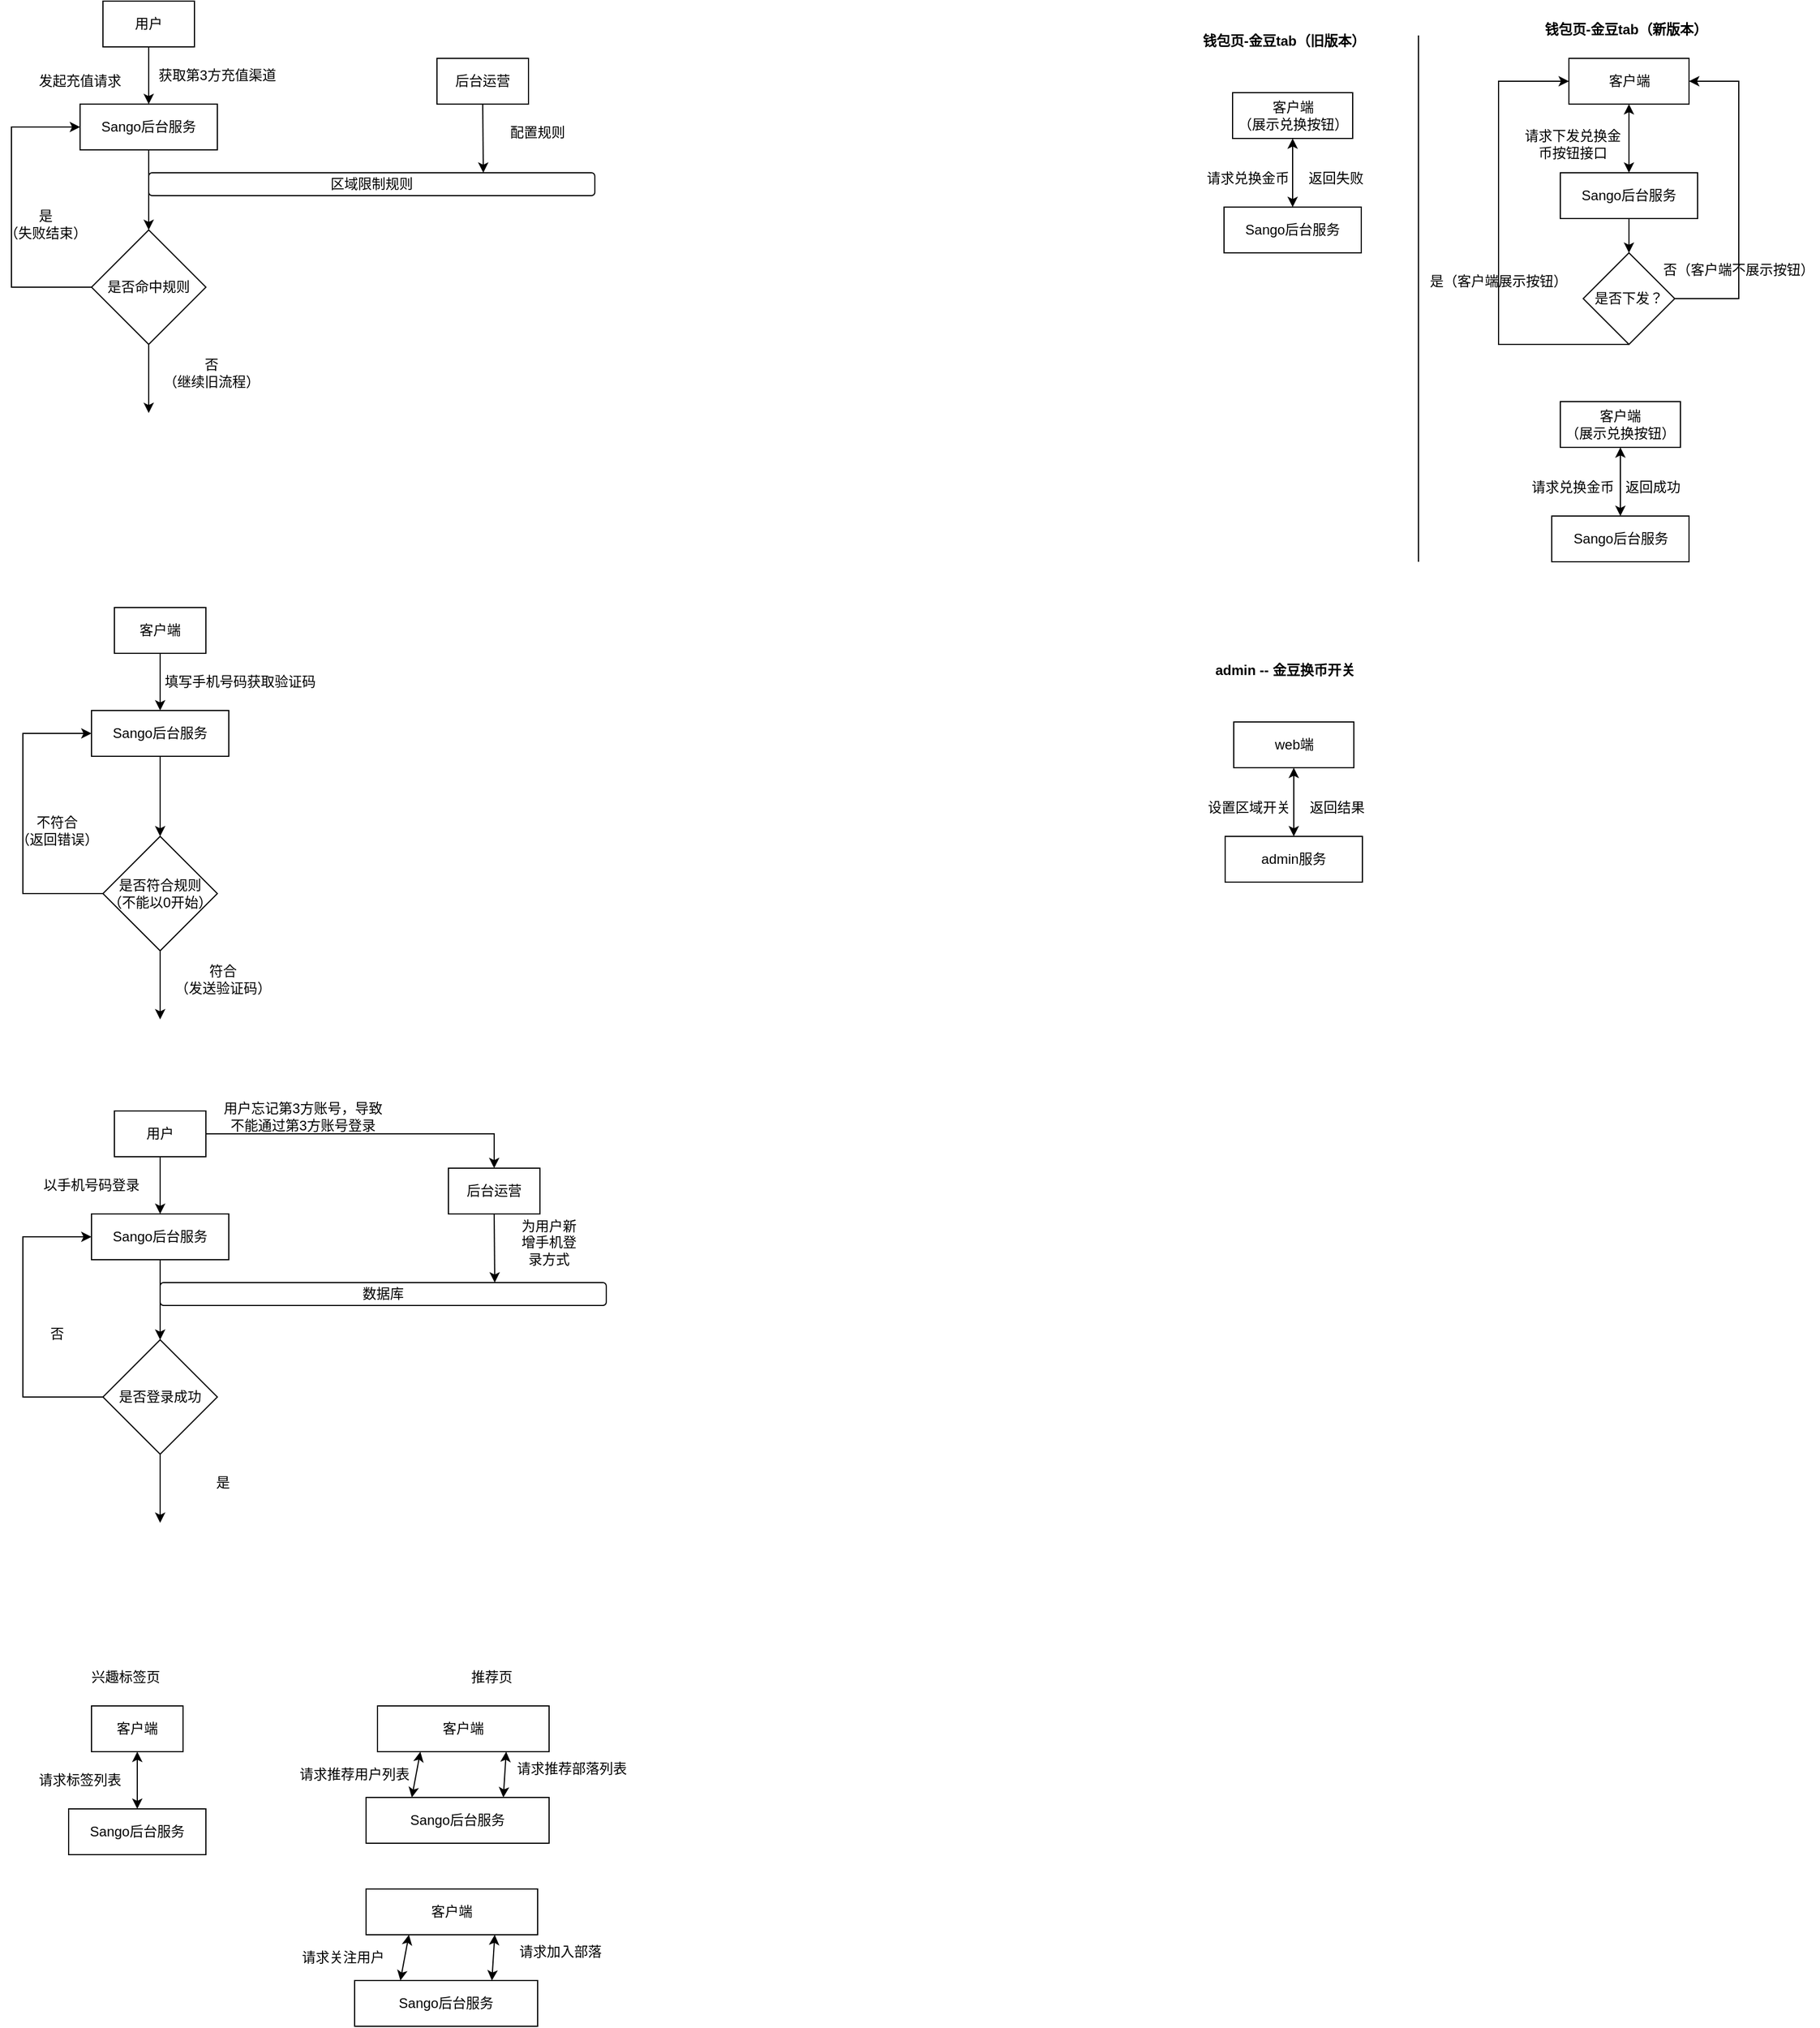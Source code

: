 <mxfile version="21.1.7" type="github">
  <diagram name="第 1 页" id="0sHF9qBQmttzPC8NwO9r">
    <mxGraphModel dx="1434" dy="788" grid="1" gridSize="10" guides="1" tooltips="1" connect="1" arrows="1" fold="1" page="1" pageScale="1" pageWidth="827" pageHeight="1169" math="0" shadow="0">
      <root>
        <mxCell id="0" />
        <mxCell id="1" parent="0" />
        <mxCell id="4CXmgrMIrYcFreV5WLSY-1" value="后台运营" style="rounded=0;whiteSpace=wrap;html=1;" parent="1" vertex="1">
          <mxGeometry x="422" y="80" width="80" height="40" as="geometry" />
        </mxCell>
        <mxCell id="4CXmgrMIrYcFreV5WLSY-2" value="区域限制规则" style="rounded=1;whiteSpace=wrap;html=1;" parent="1" vertex="1">
          <mxGeometry x="170" y="180" width="390" height="20" as="geometry" />
        </mxCell>
        <mxCell id="4CXmgrMIrYcFreV5WLSY-3" value="用户" style="rounded=0;whiteSpace=wrap;html=1;" parent="1" vertex="1">
          <mxGeometry x="130" y="30" width="80" height="40" as="geometry" />
        </mxCell>
        <mxCell id="4CXmgrMIrYcFreV5WLSY-4" value="Sango后台服务" style="rounded=0;whiteSpace=wrap;html=1;" parent="1" vertex="1">
          <mxGeometry x="110" y="120" width="120" height="40" as="geometry" />
        </mxCell>
        <mxCell id="4CXmgrMIrYcFreV5WLSY-5" value="" style="endArrow=classic;html=1;rounded=0;exitX=0.5;exitY=1;exitDx=0;exitDy=0;entryX=0.5;entryY=0;entryDx=0;entryDy=0;" parent="1" source="4CXmgrMIrYcFreV5WLSY-3" target="4CXmgrMIrYcFreV5WLSY-4" edge="1">
          <mxGeometry width="50" height="50" relative="1" as="geometry">
            <mxPoint x="230" y="260" as="sourcePoint" />
            <mxPoint x="280" y="210" as="targetPoint" />
          </mxGeometry>
        </mxCell>
        <mxCell id="4CXmgrMIrYcFreV5WLSY-6" value="获取第3方充值渠道" style="text;html=1;strokeColor=none;fillColor=none;align=center;verticalAlign=middle;whiteSpace=wrap;rounded=0;" parent="1" vertex="1">
          <mxGeometry x="170" y="80" width="120" height="30" as="geometry" />
        </mxCell>
        <mxCell id="4CXmgrMIrYcFreV5WLSY-8" value="发起充值请求" style="text;html=1;strokeColor=none;fillColor=none;align=center;verticalAlign=middle;whiteSpace=wrap;rounded=0;" parent="1" vertex="1">
          <mxGeometry x="50" y="85" width="120" height="30" as="geometry" />
        </mxCell>
        <mxCell id="4CXmgrMIrYcFreV5WLSY-10" value="是否命中规则" style="rhombus;whiteSpace=wrap;html=1;" parent="1" vertex="1">
          <mxGeometry x="120" y="230" width="100" height="100" as="geometry" />
        </mxCell>
        <mxCell id="4CXmgrMIrYcFreV5WLSY-11" value="" style="endArrow=classic;html=1;rounded=0;exitX=0.5;exitY=1;exitDx=0;exitDy=0;entryX=0.5;entryY=0;entryDx=0;entryDy=0;" parent="1" source="4CXmgrMIrYcFreV5WLSY-4" target="4CXmgrMIrYcFreV5WLSY-10" edge="1">
          <mxGeometry width="50" height="50" relative="1" as="geometry">
            <mxPoint x="260" y="210" as="sourcePoint" />
            <mxPoint x="170" y="190" as="targetPoint" />
          </mxGeometry>
        </mxCell>
        <mxCell id="4CXmgrMIrYcFreV5WLSY-12" value="" style="endArrow=classic;html=1;rounded=0;exitX=0.5;exitY=1;exitDx=0;exitDy=0;entryX=0.75;entryY=0;entryDx=0;entryDy=0;" parent="1" source="4CXmgrMIrYcFreV5WLSY-1" target="4CXmgrMIrYcFreV5WLSY-2" edge="1">
          <mxGeometry width="50" height="50" relative="1" as="geometry">
            <mxPoint x="630" y="130" as="sourcePoint" />
            <mxPoint x="680" y="80" as="targetPoint" />
          </mxGeometry>
        </mxCell>
        <mxCell id="4CXmgrMIrYcFreV5WLSY-13" value="配置规则" style="text;html=1;strokeColor=none;fillColor=none;align=center;verticalAlign=middle;whiteSpace=wrap;rounded=0;" parent="1" vertex="1">
          <mxGeometry x="480" y="130" width="60" height="30" as="geometry" />
        </mxCell>
        <mxCell id="4CXmgrMIrYcFreV5WLSY-14" value="" style="endArrow=classic;html=1;rounded=0;exitX=0;exitY=0.5;exitDx=0;exitDy=0;entryX=0;entryY=0.5;entryDx=0;entryDy=0;" parent="1" source="4CXmgrMIrYcFreV5WLSY-10" target="4CXmgrMIrYcFreV5WLSY-4" edge="1">
          <mxGeometry width="50" height="50" relative="1" as="geometry">
            <mxPoint x="190" y="400" as="sourcePoint" />
            <mxPoint x="10" y="280" as="targetPoint" />
            <Array as="points">
              <mxPoint x="50" y="280" />
              <mxPoint x="50" y="140" />
            </Array>
          </mxGeometry>
        </mxCell>
        <mxCell id="4CXmgrMIrYcFreV5WLSY-15" value="是&lt;br&gt;（失败结束）" style="text;html=1;strokeColor=none;fillColor=none;align=center;verticalAlign=middle;whiteSpace=wrap;rounded=0;" parent="1" vertex="1">
          <mxGeometry x="40" y="210" width="80" height="30" as="geometry" />
        </mxCell>
        <mxCell id="4CXmgrMIrYcFreV5WLSY-16" value="" style="endArrow=classic;html=1;rounded=0;exitX=0.5;exitY=1;exitDx=0;exitDy=0;" parent="1" source="4CXmgrMIrYcFreV5WLSY-10" edge="1">
          <mxGeometry width="50" height="50" relative="1" as="geometry">
            <mxPoint x="280" y="370" as="sourcePoint" />
            <mxPoint x="170" y="390" as="targetPoint" />
          </mxGeometry>
        </mxCell>
        <mxCell id="4CXmgrMIrYcFreV5WLSY-18" value="否&lt;br&gt;（继续旧流程）" style="text;html=1;strokeColor=none;fillColor=none;align=center;verticalAlign=middle;whiteSpace=wrap;rounded=0;" parent="1" vertex="1">
          <mxGeometry x="180" y="340" width="90" height="30" as="geometry" />
        </mxCell>
        <mxCell id="1_LUV2rf-xUvDrCFssfB-3" value="客户端" style="rounded=0;whiteSpace=wrap;html=1;" parent="1" vertex="1">
          <mxGeometry x="140" y="560" width="80" height="40" as="geometry" />
        </mxCell>
        <mxCell id="1_LUV2rf-xUvDrCFssfB-4" value="Sango后台服务" style="rounded=0;whiteSpace=wrap;html=1;" parent="1" vertex="1">
          <mxGeometry x="120" y="650" width="120" height="40" as="geometry" />
        </mxCell>
        <mxCell id="1_LUV2rf-xUvDrCFssfB-5" value="" style="endArrow=classic;html=1;rounded=0;exitX=0.5;exitY=1;exitDx=0;exitDy=0;entryX=0.5;entryY=0;entryDx=0;entryDy=0;" parent="1" source="1_LUV2rf-xUvDrCFssfB-3" target="1_LUV2rf-xUvDrCFssfB-4" edge="1">
          <mxGeometry width="50" height="50" relative="1" as="geometry">
            <mxPoint x="240" y="790" as="sourcePoint" />
            <mxPoint x="290" y="740" as="targetPoint" />
          </mxGeometry>
        </mxCell>
        <mxCell id="1_LUV2rf-xUvDrCFssfB-6" value="填写手机号码获取验证码" style="text;html=1;strokeColor=none;fillColor=none;align=center;verticalAlign=middle;whiteSpace=wrap;rounded=0;" parent="1" vertex="1">
          <mxGeometry x="180" y="610" width="140" height="30" as="geometry" />
        </mxCell>
        <mxCell id="1_LUV2rf-xUvDrCFssfB-8" value="是否符合规则&lt;br&gt;（不能以0开始）" style="rhombus;whiteSpace=wrap;html=1;" parent="1" vertex="1">
          <mxGeometry x="130" y="760" width="100" height="100" as="geometry" />
        </mxCell>
        <mxCell id="1_LUV2rf-xUvDrCFssfB-9" value="" style="endArrow=classic;html=1;rounded=0;exitX=0.5;exitY=1;exitDx=0;exitDy=0;entryX=0.5;entryY=0;entryDx=0;entryDy=0;" parent="1" source="1_LUV2rf-xUvDrCFssfB-4" target="1_LUV2rf-xUvDrCFssfB-8" edge="1">
          <mxGeometry width="50" height="50" relative="1" as="geometry">
            <mxPoint x="270" y="740" as="sourcePoint" />
            <mxPoint x="180" y="720" as="targetPoint" />
          </mxGeometry>
        </mxCell>
        <mxCell id="1_LUV2rf-xUvDrCFssfB-12" value="" style="endArrow=classic;html=1;rounded=0;exitX=0;exitY=0.5;exitDx=0;exitDy=0;entryX=0;entryY=0.5;entryDx=0;entryDy=0;" parent="1" source="1_LUV2rf-xUvDrCFssfB-8" target="1_LUV2rf-xUvDrCFssfB-4" edge="1">
          <mxGeometry width="50" height="50" relative="1" as="geometry">
            <mxPoint x="200" y="930" as="sourcePoint" />
            <mxPoint x="20" y="810" as="targetPoint" />
            <Array as="points">
              <mxPoint x="60" y="810" />
              <mxPoint x="60" y="670" />
            </Array>
          </mxGeometry>
        </mxCell>
        <mxCell id="1_LUV2rf-xUvDrCFssfB-13" value="不符合&lt;br&gt;（返回错误）" style="text;html=1;strokeColor=none;fillColor=none;align=center;verticalAlign=middle;whiteSpace=wrap;rounded=0;" parent="1" vertex="1">
          <mxGeometry x="50" y="740" width="80" height="30" as="geometry" />
        </mxCell>
        <mxCell id="1_LUV2rf-xUvDrCFssfB-14" value="" style="endArrow=classic;html=1;rounded=0;exitX=0.5;exitY=1;exitDx=0;exitDy=0;" parent="1" source="1_LUV2rf-xUvDrCFssfB-8" edge="1">
          <mxGeometry width="50" height="50" relative="1" as="geometry">
            <mxPoint x="290" y="900" as="sourcePoint" />
            <mxPoint x="180" y="920" as="targetPoint" />
          </mxGeometry>
        </mxCell>
        <mxCell id="1_LUV2rf-xUvDrCFssfB-15" value="符合&lt;br&gt;（发送验证码）" style="text;html=1;strokeColor=none;fillColor=none;align=center;verticalAlign=middle;whiteSpace=wrap;rounded=0;" parent="1" vertex="1">
          <mxGeometry x="190" y="870" width="90" height="30" as="geometry" />
        </mxCell>
        <mxCell id="1_LUV2rf-xUvDrCFssfB-16" value="后台运营" style="rounded=0;whiteSpace=wrap;html=1;" parent="1" vertex="1">
          <mxGeometry x="432" y="1050" width="80" height="40" as="geometry" />
        </mxCell>
        <mxCell id="1_LUV2rf-xUvDrCFssfB-17" value="数据库" style="rounded=1;whiteSpace=wrap;html=1;" parent="1" vertex="1">
          <mxGeometry x="180" y="1150" width="390" height="20" as="geometry" />
        </mxCell>
        <mxCell id="1_LUV2rf-xUvDrCFssfB-18" value="用户" style="rounded=0;whiteSpace=wrap;html=1;" parent="1" vertex="1">
          <mxGeometry x="140" y="1000" width="80" height="40" as="geometry" />
        </mxCell>
        <mxCell id="1_LUV2rf-xUvDrCFssfB-19" value="Sango后台服务" style="rounded=0;whiteSpace=wrap;html=1;" parent="1" vertex="1">
          <mxGeometry x="120" y="1090" width="120" height="40" as="geometry" />
        </mxCell>
        <mxCell id="1_LUV2rf-xUvDrCFssfB-20" value="" style="endArrow=classic;html=1;rounded=0;exitX=0.5;exitY=1;exitDx=0;exitDy=0;entryX=0.5;entryY=0;entryDx=0;entryDy=0;" parent="1" source="1_LUV2rf-xUvDrCFssfB-18" target="1_LUV2rf-xUvDrCFssfB-19" edge="1">
          <mxGeometry width="50" height="50" relative="1" as="geometry">
            <mxPoint x="240" y="1230" as="sourcePoint" />
            <mxPoint x="290" y="1180" as="targetPoint" />
          </mxGeometry>
        </mxCell>
        <mxCell id="1_LUV2rf-xUvDrCFssfB-21" value="以手机号码登录" style="text;html=1;strokeColor=none;fillColor=none;align=center;verticalAlign=middle;whiteSpace=wrap;rounded=0;" parent="1" vertex="1">
          <mxGeometry x="60" y="1050" width="120" height="30" as="geometry" />
        </mxCell>
        <mxCell id="1_LUV2rf-xUvDrCFssfB-23" value="是否登录成功" style="rhombus;whiteSpace=wrap;html=1;" parent="1" vertex="1">
          <mxGeometry x="130" y="1200" width="100" height="100" as="geometry" />
        </mxCell>
        <mxCell id="1_LUV2rf-xUvDrCFssfB-24" value="" style="endArrow=classic;html=1;rounded=0;exitX=0.5;exitY=1;exitDx=0;exitDy=0;entryX=0.5;entryY=0;entryDx=0;entryDy=0;" parent="1" source="1_LUV2rf-xUvDrCFssfB-19" target="1_LUV2rf-xUvDrCFssfB-23" edge="1">
          <mxGeometry width="50" height="50" relative="1" as="geometry">
            <mxPoint x="270" y="1180" as="sourcePoint" />
            <mxPoint x="180" y="1160" as="targetPoint" />
          </mxGeometry>
        </mxCell>
        <mxCell id="1_LUV2rf-xUvDrCFssfB-25" value="" style="endArrow=classic;html=1;rounded=0;exitX=0.5;exitY=1;exitDx=0;exitDy=0;entryX=0.75;entryY=0;entryDx=0;entryDy=0;" parent="1" source="1_LUV2rf-xUvDrCFssfB-16" target="1_LUV2rf-xUvDrCFssfB-17" edge="1">
          <mxGeometry width="50" height="50" relative="1" as="geometry">
            <mxPoint x="640" y="1100" as="sourcePoint" />
            <mxPoint x="690" y="1050" as="targetPoint" />
          </mxGeometry>
        </mxCell>
        <mxCell id="1_LUV2rf-xUvDrCFssfB-26" value="为用户新增手机登录方式" style="text;html=1;strokeColor=none;fillColor=none;align=center;verticalAlign=middle;whiteSpace=wrap;rounded=0;" parent="1" vertex="1">
          <mxGeometry x="490" y="1100" width="60" height="30" as="geometry" />
        </mxCell>
        <mxCell id="1_LUV2rf-xUvDrCFssfB-27" value="" style="endArrow=classic;html=1;rounded=0;exitX=0;exitY=0.5;exitDx=0;exitDy=0;entryX=0;entryY=0.5;entryDx=0;entryDy=0;" parent="1" source="1_LUV2rf-xUvDrCFssfB-23" target="1_LUV2rf-xUvDrCFssfB-19" edge="1">
          <mxGeometry width="50" height="50" relative="1" as="geometry">
            <mxPoint x="200" y="1370" as="sourcePoint" />
            <mxPoint x="20" y="1250" as="targetPoint" />
            <Array as="points">
              <mxPoint x="60" y="1250" />
              <mxPoint x="60" y="1110" />
            </Array>
          </mxGeometry>
        </mxCell>
        <mxCell id="1_LUV2rf-xUvDrCFssfB-28" value="否" style="text;html=1;strokeColor=none;fillColor=none;align=center;verticalAlign=middle;whiteSpace=wrap;rounded=0;" parent="1" vertex="1">
          <mxGeometry x="50" y="1180" width="80" height="30" as="geometry" />
        </mxCell>
        <mxCell id="1_LUV2rf-xUvDrCFssfB-29" value="" style="endArrow=classic;html=1;rounded=0;exitX=0.5;exitY=1;exitDx=0;exitDy=0;" parent="1" source="1_LUV2rf-xUvDrCFssfB-23" edge="1">
          <mxGeometry width="50" height="50" relative="1" as="geometry">
            <mxPoint x="290" y="1340" as="sourcePoint" />
            <mxPoint x="180" y="1360" as="targetPoint" />
          </mxGeometry>
        </mxCell>
        <mxCell id="1_LUV2rf-xUvDrCFssfB-30" value="是" style="text;html=1;strokeColor=none;fillColor=none;align=center;verticalAlign=middle;whiteSpace=wrap;rounded=0;" parent="1" vertex="1">
          <mxGeometry x="190" y="1310" width="90" height="30" as="geometry" />
        </mxCell>
        <mxCell id="1_LUV2rf-xUvDrCFssfB-31" value="" style="endArrow=classic;html=1;rounded=0;exitX=1;exitY=0.5;exitDx=0;exitDy=0;entryX=0.5;entryY=0;entryDx=0;entryDy=0;" parent="1" source="1_LUV2rf-xUvDrCFssfB-18" target="1_LUV2rf-xUvDrCFssfB-16" edge="1">
          <mxGeometry width="50" height="50" relative="1" as="geometry">
            <mxPoint x="330" y="1020" as="sourcePoint" />
            <mxPoint x="460" y="1010" as="targetPoint" />
            <Array as="points">
              <mxPoint x="472" y="1020" />
            </Array>
          </mxGeometry>
        </mxCell>
        <mxCell id="1_LUV2rf-xUvDrCFssfB-32" value="用户忘记第3方账号，导致不能通过第3方账号登录" style="text;html=1;strokeColor=none;fillColor=none;align=center;verticalAlign=middle;whiteSpace=wrap;rounded=0;" parent="1" vertex="1">
          <mxGeometry x="230" y="990" width="150" height="30" as="geometry" />
        </mxCell>
        <mxCell id="1_LUV2rf-xUvDrCFssfB-33" value="客户端" style="rounded=0;whiteSpace=wrap;html=1;" parent="1" vertex="1">
          <mxGeometry x="120" y="1520" width="80" height="40" as="geometry" />
        </mxCell>
        <mxCell id="1_LUV2rf-xUvDrCFssfB-34" value="Sango后台服务" style="rounded=0;whiteSpace=wrap;html=1;" parent="1" vertex="1">
          <mxGeometry x="100" y="1610" width="120" height="40" as="geometry" />
        </mxCell>
        <mxCell id="1_LUV2rf-xUvDrCFssfB-36" value="兴趣标签页" style="text;html=1;strokeColor=none;fillColor=none;align=center;verticalAlign=middle;whiteSpace=wrap;rounded=0;" parent="1" vertex="1">
          <mxGeometry x="80" y="1480" width="140" height="30" as="geometry" />
        </mxCell>
        <mxCell id="1_LUV2rf-xUvDrCFssfB-42" value="请求标签列表" style="text;html=1;strokeColor=none;fillColor=none;align=center;verticalAlign=middle;whiteSpace=wrap;rounded=0;" parent="1" vertex="1">
          <mxGeometry x="65" y="1570" width="90" height="30" as="geometry" />
        </mxCell>
        <mxCell id="1_LUV2rf-xUvDrCFssfB-55" value="客户端" style="rounded=0;whiteSpace=wrap;html=1;" parent="1" vertex="1">
          <mxGeometry x="370" y="1520" width="150" height="40" as="geometry" />
        </mxCell>
        <mxCell id="1_LUV2rf-xUvDrCFssfB-56" value="Sango后台服务" style="rounded=0;whiteSpace=wrap;html=1;" parent="1" vertex="1">
          <mxGeometry x="360" y="1600" width="160" height="40" as="geometry" />
        </mxCell>
        <mxCell id="1_LUV2rf-xUvDrCFssfB-58" value="推荐页" style="text;html=1;strokeColor=none;fillColor=none;align=center;verticalAlign=middle;whiteSpace=wrap;rounded=0;" parent="1" vertex="1">
          <mxGeometry x="400" y="1480" width="140" height="30" as="geometry" />
        </mxCell>
        <mxCell id="1_LUV2rf-xUvDrCFssfB-60" value="请求推荐用户列表" style="text;html=1;strokeColor=none;fillColor=none;align=center;verticalAlign=middle;whiteSpace=wrap;rounded=0;" parent="1" vertex="1">
          <mxGeometry x="300" y="1564.5" width="100" height="30" as="geometry" />
        </mxCell>
        <mxCell id="1_LUV2rf-xUvDrCFssfB-66" value="" style="endArrow=classic;startArrow=classic;html=1;rounded=0;entryX=0.5;entryY=1;entryDx=0;entryDy=0;exitX=0.5;exitY=0;exitDx=0;exitDy=0;" parent="1" source="1_LUV2rf-xUvDrCFssfB-34" target="1_LUV2rf-xUvDrCFssfB-33" edge="1">
          <mxGeometry width="50" height="50" relative="1" as="geometry">
            <mxPoint x="210" y="1720" as="sourcePoint" />
            <mxPoint x="260" y="1670" as="targetPoint" />
          </mxGeometry>
        </mxCell>
        <mxCell id="1_LUV2rf-xUvDrCFssfB-68" value="" style="endArrow=classic;startArrow=classic;html=1;rounded=0;entryX=0.25;entryY=1;entryDx=0;entryDy=0;exitX=0.25;exitY=0;exitDx=0;exitDy=0;" parent="1" source="1_LUV2rf-xUvDrCFssfB-56" target="1_LUV2rf-xUvDrCFssfB-55" edge="1">
          <mxGeometry width="50" height="50" relative="1" as="geometry">
            <mxPoint x="520" y="1730" as="sourcePoint" />
            <mxPoint x="570" y="1680" as="targetPoint" />
          </mxGeometry>
        </mxCell>
        <mxCell id="1_LUV2rf-xUvDrCFssfB-70" value="" style="endArrow=classic;startArrow=classic;html=1;rounded=0;entryX=0.75;entryY=1;entryDx=0;entryDy=0;exitX=0.75;exitY=0;exitDx=0;exitDy=0;" parent="1" source="1_LUV2rf-xUvDrCFssfB-56" target="1_LUV2rf-xUvDrCFssfB-55" edge="1">
          <mxGeometry width="50" height="50" relative="1" as="geometry">
            <mxPoint x="470" y="1610" as="sourcePoint" />
            <mxPoint x="475" y="1570" as="targetPoint" />
          </mxGeometry>
        </mxCell>
        <mxCell id="1_LUV2rf-xUvDrCFssfB-71" value="请求推荐部落列表" style="text;html=1;strokeColor=none;fillColor=none;align=center;verticalAlign=middle;whiteSpace=wrap;rounded=0;" parent="1" vertex="1">
          <mxGeometry x="490" y="1560" width="100" height="30" as="geometry" />
        </mxCell>
        <mxCell id="1_LUV2rf-xUvDrCFssfB-72" value="客户端" style="rounded=0;whiteSpace=wrap;html=1;" parent="1" vertex="1">
          <mxGeometry x="360" y="1680" width="150" height="40" as="geometry" />
        </mxCell>
        <mxCell id="1_LUV2rf-xUvDrCFssfB-73" value="Sango后台服务" style="rounded=0;whiteSpace=wrap;html=1;" parent="1" vertex="1">
          <mxGeometry x="350" y="1760" width="160" height="40" as="geometry" />
        </mxCell>
        <mxCell id="1_LUV2rf-xUvDrCFssfB-74" value="请求关注用户" style="text;html=1;strokeColor=none;fillColor=none;align=center;verticalAlign=middle;whiteSpace=wrap;rounded=0;" parent="1" vertex="1">
          <mxGeometry x="290" y="1724.5" width="100" height="30" as="geometry" />
        </mxCell>
        <mxCell id="1_LUV2rf-xUvDrCFssfB-75" value="" style="endArrow=classic;startArrow=classic;html=1;rounded=0;entryX=0.25;entryY=1;entryDx=0;entryDy=0;exitX=0.25;exitY=0;exitDx=0;exitDy=0;" parent="1" source="1_LUV2rf-xUvDrCFssfB-73" target="1_LUV2rf-xUvDrCFssfB-72" edge="1">
          <mxGeometry width="50" height="50" relative="1" as="geometry">
            <mxPoint x="510" y="1890" as="sourcePoint" />
            <mxPoint x="560" y="1840" as="targetPoint" />
          </mxGeometry>
        </mxCell>
        <mxCell id="1_LUV2rf-xUvDrCFssfB-76" value="" style="endArrow=classic;startArrow=classic;html=1;rounded=0;entryX=0.75;entryY=1;entryDx=0;entryDy=0;exitX=0.75;exitY=0;exitDx=0;exitDy=0;" parent="1" source="1_LUV2rf-xUvDrCFssfB-73" target="1_LUV2rf-xUvDrCFssfB-72" edge="1">
          <mxGeometry width="50" height="50" relative="1" as="geometry">
            <mxPoint x="460" y="1770" as="sourcePoint" />
            <mxPoint x="465" y="1730" as="targetPoint" />
          </mxGeometry>
        </mxCell>
        <mxCell id="1_LUV2rf-xUvDrCFssfB-77" value="请求加入部落" style="text;html=1;strokeColor=none;fillColor=none;align=center;verticalAlign=middle;whiteSpace=wrap;rounded=0;" parent="1" vertex="1">
          <mxGeometry x="480" y="1720" width="100" height="30" as="geometry" />
        </mxCell>
        <mxCell id="8aM4SfCq3n1TbQtqRMKh-1" value="客户端&lt;br&gt;（展示兑换按钮）" style="rounded=0;whiteSpace=wrap;html=1;" vertex="1" parent="1">
          <mxGeometry x="1117.5" y="110" width="105" height="40" as="geometry" />
        </mxCell>
        <mxCell id="8aM4SfCq3n1TbQtqRMKh-2" value="Sango后台服务" style="rounded=0;whiteSpace=wrap;html=1;" vertex="1" parent="1">
          <mxGeometry x="1110" y="210" width="120" height="40" as="geometry" />
        </mxCell>
        <mxCell id="8aM4SfCq3n1TbQtqRMKh-3" value="&lt;b&gt;钱包页-金豆tab（旧版本）&lt;/b&gt;" style="text;html=1;strokeColor=none;fillColor=none;align=center;verticalAlign=middle;whiteSpace=wrap;rounded=0;" vertex="1" parent="1">
          <mxGeometry x="1085" y="50" width="155" height="30" as="geometry" />
        </mxCell>
        <mxCell id="8aM4SfCq3n1TbQtqRMKh-4" value="返回失败" style="text;html=1;strokeColor=none;fillColor=none;align=center;verticalAlign=middle;whiteSpace=wrap;rounded=0;" vertex="1" parent="1">
          <mxGeometry x="1176" y="170" width="64" height="30" as="geometry" />
        </mxCell>
        <mxCell id="8aM4SfCq3n1TbQtqRMKh-5" value="" style="endArrow=classic;startArrow=classic;html=1;rounded=0;entryX=0.5;entryY=1;entryDx=0;entryDy=0;exitX=0.5;exitY=0;exitDx=0;exitDy=0;" edge="1" parent="1" source="8aM4SfCq3n1TbQtqRMKh-2" target="8aM4SfCq3n1TbQtqRMKh-1">
          <mxGeometry width="50" height="50" relative="1" as="geometry">
            <mxPoint x="1220" y="310" as="sourcePoint" />
            <mxPoint x="1270" y="260" as="targetPoint" />
          </mxGeometry>
        </mxCell>
        <mxCell id="8aM4SfCq3n1TbQtqRMKh-6" value="请求兑换金币" style="text;html=1;strokeColor=none;fillColor=none;align=center;verticalAlign=middle;whiteSpace=wrap;rounded=0;" vertex="1" parent="1">
          <mxGeometry x="1086" y="170" width="90" height="30" as="geometry" />
        </mxCell>
        <mxCell id="8aM4SfCq3n1TbQtqRMKh-7" value="客户端" style="rounded=0;whiteSpace=wrap;html=1;" vertex="1" parent="1">
          <mxGeometry x="1411.5" y="80" width="105" height="40" as="geometry" />
        </mxCell>
        <mxCell id="8aM4SfCq3n1TbQtqRMKh-8" value="Sango后台服务" style="rounded=0;whiteSpace=wrap;html=1;" vertex="1" parent="1">
          <mxGeometry x="1404" y="180" width="120" height="40" as="geometry" />
        </mxCell>
        <mxCell id="8aM4SfCq3n1TbQtqRMKh-9" value="&lt;b&gt;钱包页-金豆tab（新版本）&lt;/b&gt;" style="text;html=1;strokeColor=none;fillColor=none;align=center;verticalAlign=middle;whiteSpace=wrap;rounded=0;" vertex="1" parent="1">
          <mxGeometry x="1384" y="40" width="155" height="30" as="geometry" />
        </mxCell>
        <mxCell id="8aM4SfCq3n1TbQtqRMKh-11" value="" style="endArrow=classic;startArrow=classic;html=1;rounded=0;entryX=0.5;entryY=1;entryDx=0;entryDy=0;exitX=0.5;exitY=0;exitDx=0;exitDy=0;" edge="1" parent="1" source="8aM4SfCq3n1TbQtqRMKh-8" target="8aM4SfCq3n1TbQtqRMKh-7">
          <mxGeometry width="50" height="50" relative="1" as="geometry">
            <mxPoint x="1514" y="280" as="sourcePoint" />
            <mxPoint x="1564" y="230" as="targetPoint" />
          </mxGeometry>
        </mxCell>
        <mxCell id="8aM4SfCq3n1TbQtqRMKh-12" value="请求下发兑换金币按钮接口" style="text;html=1;strokeColor=none;fillColor=none;align=center;verticalAlign=middle;whiteSpace=wrap;rounded=0;" vertex="1" parent="1">
          <mxGeometry x="1370" y="140" width="90" height="30" as="geometry" />
        </mxCell>
        <mxCell id="8aM4SfCq3n1TbQtqRMKh-13" value="是否下发？" style="rhombus;whiteSpace=wrap;html=1;" vertex="1" parent="1">
          <mxGeometry x="1424" y="250" width="80" height="80" as="geometry" />
        </mxCell>
        <mxCell id="8aM4SfCq3n1TbQtqRMKh-14" value="" style="endArrow=classic;html=1;rounded=0;exitX=0.5;exitY=1;exitDx=0;exitDy=0;entryX=0.5;entryY=0;entryDx=0;entryDy=0;" edge="1" parent="1" source="8aM4SfCq3n1TbQtqRMKh-8" target="8aM4SfCq3n1TbQtqRMKh-13">
          <mxGeometry width="50" height="50" relative="1" as="geometry">
            <mxPoint x="1580" y="300" as="sourcePoint" />
            <mxPoint x="1630" y="250" as="targetPoint" />
          </mxGeometry>
        </mxCell>
        <mxCell id="8aM4SfCq3n1TbQtqRMKh-15" value="" style="endArrow=classic;html=1;rounded=0;exitX=1;exitY=0.5;exitDx=0;exitDy=0;entryX=1;entryY=0.5;entryDx=0;entryDy=0;" edge="1" parent="1" source="8aM4SfCq3n1TbQtqRMKh-13" target="8aM4SfCq3n1TbQtqRMKh-7">
          <mxGeometry width="50" height="50" relative="1" as="geometry">
            <mxPoint x="1560" y="300" as="sourcePoint" />
            <mxPoint x="1610" y="250" as="targetPoint" />
            <Array as="points">
              <mxPoint x="1560" y="290" />
              <mxPoint x="1560" y="100" />
            </Array>
          </mxGeometry>
        </mxCell>
        <mxCell id="8aM4SfCq3n1TbQtqRMKh-16" value="否（客户端不展示按钮）" style="text;html=1;strokeColor=none;fillColor=none;align=center;verticalAlign=middle;whiteSpace=wrap;rounded=0;" vertex="1" parent="1">
          <mxGeometry x="1490" y="250" width="140" height="30" as="geometry" />
        </mxCell>
        <mxCell id="8aM4SfCq3n1TbQtqRMKh-17" value="" style="endArrow=classic;html=1;rounded=0;exitX=0.5;exitY=1;exitDx=0;exitDy=0;entryX=0;entryY=0.5;entryDx=0;entryDy=0;" edge="1" parent="1" source="8aM4SfCq3n1TbQtqRMKh-13" target="8aM4SfCq3n1TbQtqRMKh-7">
          <mxGeometry width="50" height="50" relative="1" as="geometry">
            <mxPoint x="1430" y="390" as="sourcePoint" />
            <mxPoint x="1480" y="340" as="targetPoint" />
            <Array as="points">
              <mxPoint x="1350" y="330" />
              <mxPoint x="1350" y="100" />
            </Array>
          </mxGeometry>
        </mxCell>
        <mxCell id="8aM4SfCq3n1TbQtqRMKh-18" value="是（客户端展示按钮）" style="text;html=1;strokeColor=none;fillColor=none;align=center;verticalAlign=middle;whiteSpace=wrap;rounded=0;" vertex="1" parent="1">
          <mxGeometry x="1280" y="260" width="140" height="30" as="geometry" />
        </mxCell>
        <mxCell id="8aM4SfCq3n1TbQtqRMKh-20" value="客户端&lt;br&gt;（展示兑换按钮）" style="rounded=0;whiteSpace=wrap;html=1;" vertex="1" parent="1">
          <mxGeometry x="1404" y="380" width="105" height="40" as="geometry" />
        </mxCell>
        <mxCell id="8aM4SfCq3n1TbQtqRMKh-21" value="Sango后台服务" style="rounded=0;whiteSpace=wrap;html=1;" vertex="1" parent="1">
          <mxGeometry x="1396.5" y="480" width="120" height="40" as="geometry" />
        </mxCell>
        <mxCell id="8aM4SfCq3n1TbQtqRMKh-23" value="" style="endArrow=classic;startArrow=classic;html=1;rounded=0;entryX=0.5;entryY=1;entryDx=0;entryDy=0;exitX=0.5;exitY=0;exitDx=0;exitDy=0;" edge="1" parent="1" source="8aM4SfCq3n1TbQtqRMKh-21" target="8aM4SfCq3n1TbQtqRMKh-20">
          <mxGeometry width="50" height="50" relative="1" as="geometry">
            <mxPoint x="1506.5" y="580" as="sourcePoint" />
            <mxPoint x="1556.5" y="530" as="targetPoint" />
          </mxGeometry>
        </mxCell>
        <mxCell id="8aM4SfCq3n1TbQtqRMKh-24" value="请求兑换金币" style="text;html=1;strokeColor=none;fillColor=none;align=center;verticalAlign=middle;whiteSpace=wrap;rounded=0;" vertex="1" parent="1">
          <mxGeometry x="1370" y="440" width="90" height="30" as="geometry" />
        </mxCell>
        <mxCell id="8aM4SfCq3n1TbQtqRMKh-25" value="返回成功" style="text;html=1;strokeColor=none;fillColor=none;align=center;verticalAlign=middle;whiteSpace=wrap;rounded=0;" vertex="1" parent="1">
          <mxGeometry x="1440" y="440" width="90" height="30" as="geometry" />
        </mxCell>
        <mxCell id="8aM4SfCq3n1TbQtqRMKh-26" value="" style="endArrow=none;html=1;rounded=0;" edge="1" parent="1">
          <mxGeometry width="50" height="50" relative="1" as="geometry">
            <mxPoint x="1280" y="520" as="sourcePoint" />
            <mxPoint x="1280" y="60" as="targetPoint" />
          </mxGeometry>
        </mxCell>
        <mxCell id="8aM4SfCq3n1TbQtqRMKh-27" value="web端" style="rounded=0;whiteSpace=wrap;html=1;" vertex="1" parent="1">
          <mxGeometry x="1118.5" y="660" width="105" height="40" as="geometry" />
        </mxCell>
        <mxCell id="8aM4SfCq3n1TbQtqRMKh-28" value="admin服务" style="rounded=0;whiteSpace=wrap;html=1;" vertex="1" parent="1">
          <mxGeometry x="1111" y="760" width="120" height="40" as="geometry" />
        </mxCell>
        <mxCell id="8aM4SfCq3n1TbQtqRMKh-29" value="&lt;b&gt;admin -- 金豆换币开关&lt;/b&gt;" style="text;html=1;strokeColor=none;fillColor=none;align=center;verticalAlign=middle;whiteSpace=wrap;rounded=0;" vertex="1" parent="1">
          <mxGeometry x="1086" y="600" width="155" height="30" as="geometry" />
        </mxCell>
        <mxCell id="8aM4SfCq3n1TbQtqRMKh-30" value="返回结果" style="text;html=1;strokeColor=none;fillColor=none;align=center;verticalAlign=middle;whiteSpace=wrap;rounded=0;" vertex="1" parent="1">
          <mxGeometry x="1177" y="720" width="64" height="30" as="geometry" />
        </mxCell>
        <mxCell id="8aM4SfCq3n1TbQtqRMKh-31" value="" style="endArrow=classic;startArrow=classic;html=1;rounded=0;entryX=0.5;entryY=1;entryDx=0;entryDy=0;exitX=0.5;exitY=0;exitDx=0;exitDy=0;" edge="1" parent="1" source="8aM4SfCq3n1TbQtqRMKh-28" target="8aM4SfCq3n1TbQtqRMKh-27">
          <mxGeometry width="50" height="50" relative="1" as="geometry">
            <mxPoint x="1221" y="860" as="sourcePoint" />
            <mxPoint x="1271" y="810" as="targetPoint" />
          </mxGeometry>
        </mxCell>
        <mxCell id="8aM4SfCq3n1TbQtqRMKh-32" value="设置区域开关" style="text;html=1;strokeColor=none;fillColor=none;align=center;verticalAlign=middle;whiteSpace=wrap;rounded=0;" vertex="1" parent="1">
          <mxGeometry x="1087" y="720" width="90" height="30" as="geometry" />
        </mxCell>
      </root>
    </mxGraphModel>
  </diagram>
</mxfile>
